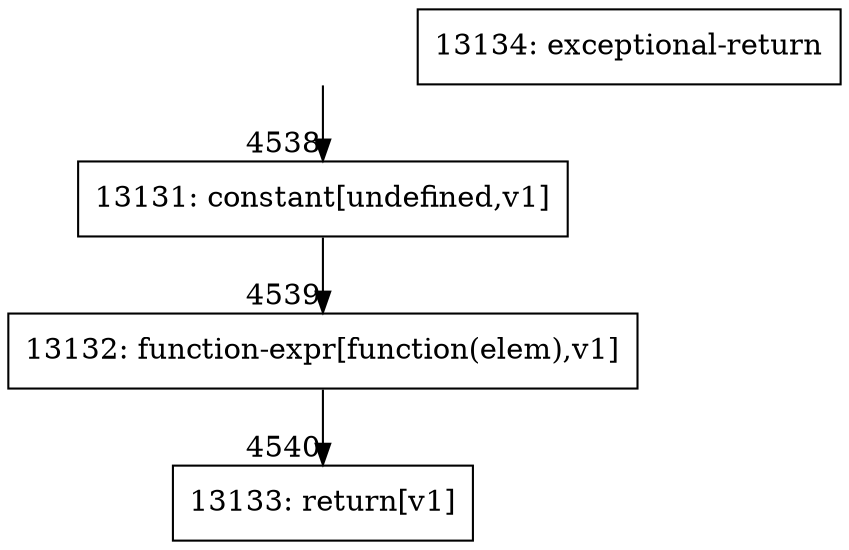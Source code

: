 digraph {
rankdir="TD"
BB_entry294[shape=none,label=""];
BB_entry294 -> BB4538 [tailport=s, headport=n, headlabel="    4538"]
BB4538 [shape=record label="{13131: constant[undefined,v1]}" ] 
BB4538 -> BB4539 [tailport=s, headport=n, headlabel="      4539"]
BB4539 [shape=record label="{13132: function-expr[function(elem),v1]}" ] 
BB4539 -> BB4540 [tailport=s, headport=n, headlabel="      4540"]
BB4540 [shape=record label="{13133: return[v1]}" ] 
BB4541 [shape=record label="{13134: exceptional-return}" ] 
}
